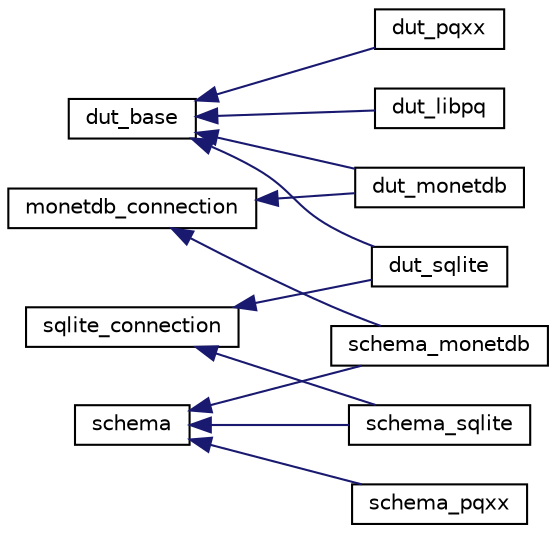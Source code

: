 digraph "Graphical Class Hierarchy"
{
 // LATEX_PDF_SIZE
  edge [fontname="Helvetica",fontsize="10",labelfontname="Helvetica",labelfontsize="10"];
  node [fontname="Helvetica",fontsize="10",shape=record];
  rankdir="LR";
  Node0 [label="dut_base",height=0.2,width=0.4,color="black", fillcolor="white", style="filled",URL="$structdut__base.html",tooltip=" "];
  Node0 -> Node1 [dir="back",color="midnightblue",fontsize="10",style="solid",fontname="Helvetica"];
  Node1 [label="dut_libpq",height=0.2,width=0.4,color="black", fillcolor="white", style="filled",URL="$structdut__libpq.html",tooltip=" "];
  Node0 -> Node2 [dir="back",color="midnightblue",fontsize="10",style="solid",fontname="Helvetica"];
  Node2 [label="dut_monetdb",height=0.2,width=0.4,color="black", fillcolor="white", style="filled",URL="$structdut__monetdb.html",tooltip=" "];
  Node0 -> Node3 [dir="back",color="midnightblue",fontsize="10",style="solid",fontname="Helvetica"];
  Node3 [label="dut_pqxx",height=0.2,width=0.4,color="black", fillcolor="white", style="filled",URL="$structdut__pqxx.html",tooltip=" "];
  Node0 -> Node4 [dir="back",color="midnightblue",fontsize="10",style="solid",fontname="Helvetica"];
  Node4 [label="dut_sqlite",height=0.2,width=0.4,color="black", fillcolor="white", style="filled",URL="$structdut__sqlite.html",tooltip=" "];
  Node19 [label="monetdb_connection",height=0.2,width=0.4,color="black", fillcolor="white", style="filled",URL="$structmonetdb__connection.html",tooltip=" "];
  Node19 -> Node2 [dir="back",color="midnightblue",fontsize="10",style="solid",fontname="Helvetica"];
  Node19 -> Node20 [dir="back",color="midnightblue",fontsize="10",style="solid",fontname="Helvetica"];
  Node20 [label="schema_monetdb",height=0.2,width=0.4,color="black", fillcolor="white", style="filled",URL="$structschema__monetdb.html",tooltip=" "];
  Node78 [label="schema",height=0.2,width=0.4,color="black", fillcolor="white", style="filled",URL="$structschema.html",tooltip=" "];
  Node78 -> Node20 [dir="back",color="midnightblue",fontsize="10",style="solid",fontname="Helvetica"];
  Node78 -> Node79 [dir="back",color="midnightblue",fontsize="10",style="solid",fontname="Helvetica"];
  Node79 [label="schema_pqxx",height=0.2,width=0.4,color="black", fillcolor="white", style="filled",URL="$structschema__pqxx.html",tooltip=" "];
  Node78 -> Node80 [dir="back",color="midnightblue",fontsize="10",style="solid",fontname="Helvetica"];
  Node80 [label="schema_sqlite",height=0.2,width=0.4,color="black", fillcolor="white", style="filled",URL="$structschema__sqlite.html",tooltip=" "];
  Node82 [label="sqlite_connection",height=0.2,width=0.4,color="black", fillcolor="white", style="filled",URL="$structsqlite__connection.html",tooltip=" "];
  Node82 -> Node4 [dir="back",color="midnightblue",fontsize="10",style="solid",fontname="Helvetica"];
  Node82 -> Node80 [dir="back",color="midnightblue",fontsize="10",style="solid",fontname="Helvetica"];
}
